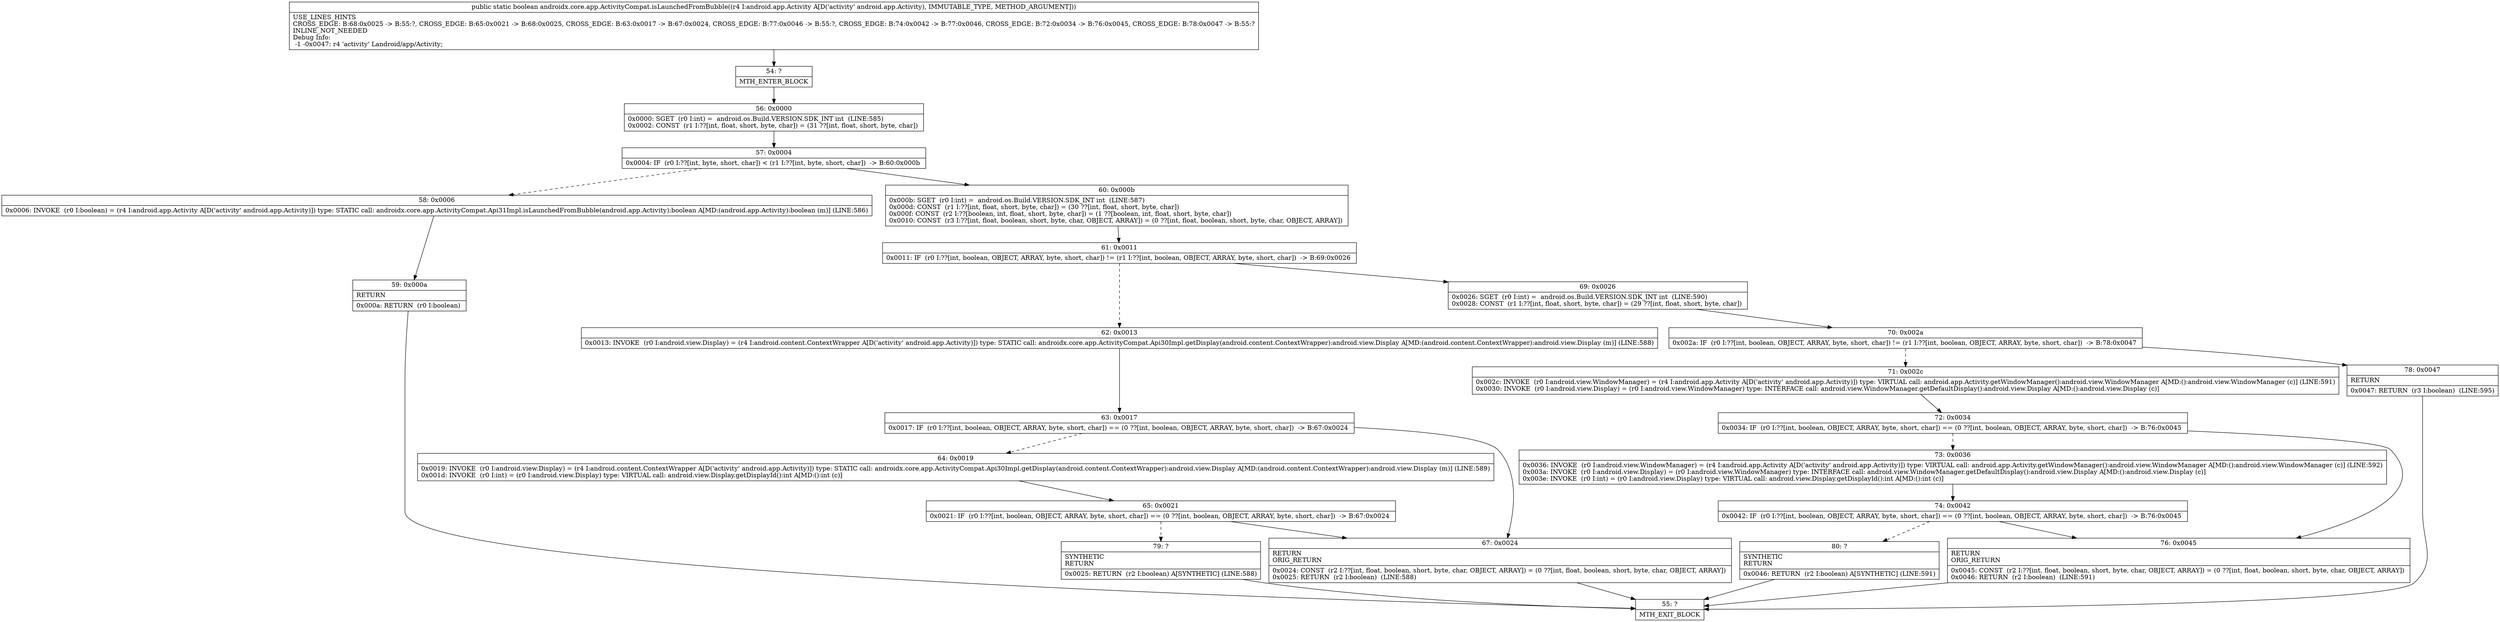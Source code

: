 digraph "CFG forandroidx.core.app.ActivityCompat.isLaunchedFromBubble(Landroid\/app\/Activity;)Z" {
Node_54 [shape=record,label="{54\:\ ?|MTH_ENTER_BLOCK\l}"];
Node_56 [shape=record,label="{56\:\ 0x0000|0x0000: SGET  (r0 I:int) =  android.os.Build.VERSION.SDK_INT int  (LINE:585)\l0x0002: CONST  (r1 I:??[int, float, short, byte, char]) = (31 ??[int, float, short, byte, char]) \l}"];
Node_57 [shape=record,label="{57\:\ 0x0004|0x0004: IF  (r0 I:??[int, byte, short, char]) \< (r1 I:??[int, byte, short, char])  \-\> B:60:0x000b \l}"];
Node_58 [shape=record,label="{58\:\ 0x0006|0x0006: INVOKE  (r0 I:boolean) = (r4 I:android.app.Activity A[D('activity' android.app.Activity)]) type: STATIC call: androidx.core.app.ActivityCompat.Api31Impl.isLaunchedFromBubble(android.app.Activity):boolean A[MD:(android.app.Activity):boolean (m)] (LINE:586)\l}"];
Node_59 [shape=record,label="{59\:\ 0x000a|RETURN\l|0x000a: RETURN  (r0 I:boolean) \l}"];
Node_55 [shape=record,label="{55\:\ ?|MTH_EXIT_BLOCK\l}"];
Node_60 [shape=record,label="{60\:\ 0x000b|0x000b: SGET  (r0 I:int) =  android.os.Build.VERSION.SDK_INT int  (LINE:587)\l0x000d: CONST  (r1 I:??[int, float, short, byte, char]) = (30 ??[int, float, short, byte, char]) \l0x000f: CONST  (r2 I:??[boolean, int, float, short, byte, char]) = (1 ??[boolean, int, float, short, byte, char]) \l0x0010: CONST  (r3 I:??[int, float, boolean, short, byte, char, OBJECT, ARRAY]) = (0 ??[int, float, boolean, short, byte, char, OBJECT, ARRAY]) \l}"];
Node_61 [shape=record,label="{61\:\ 0x0011|0x0011: IF  (r0 I:??[int, boolean, OBJECT, ARRAY, byte, short, char]) != (r1 I:??[int, boolean, OBJECT, ARRAY, byte, short, char])  \-\> B:69:0x0026 \l}"];
Node_62 [shape=record,label="{62\:\ 0x0013|0x0013: INVOKE  (r0 I:android.view.Display) = (r4 I:android.content.ContextWrapper A[D('activity' android.app.Activity)]) type: STATIC call: androidx.core.app.ActivityCompat.Api30Impl.getDisplay(android.content.ContextWrapper):android.view.Display A[MD:(android.content.ContextWrapper):android.view.Display (m)] (LINE:588)\l}"];
Node_63 [shape=record,label="{63\:\ 0x0017|0x0017: IF  (r0 I:??[int, boolean, OBJECT, ARRAY, byte, short, char]) == (0 ??[int, boolean, OBJECT, ARRAY, byte, short, char])  \-\> B:67:0x0024 \l}"];
Node_64 [shape=record,label="{64\:\ 0x0019|0x0019: INVOKE  (r0 I:android.view.Display) = (r4 I:android.content.ContextWrapper A[D('activity' android.app.Activity)]) type: STATIC call: androidx.core.app.ActivityCompat.Api30Impl.getDisplay(android.content.ContextWrapper):android.view.Display A[MD:(android.content.ContextWrapper):android.view.Display (m)] (LINE:589)\l0x001d: INVOKE  (r0 I:int) = (r0 I:android.view.Display) type: VIRTUAL call: android.view.Display.getDisplayId():int A[MD:():int (c)]\l}"];
Node_65 [shape=record,label="{65\:\ 0x0021|0x0021: IF  (r0 I:??[int, boolean, OBJECT, ARRAY, byte, short, char]) == (0 ??[int, boolean, OBJECT, ARRAY, byte, short, char])  \-\> B:67:0x0024 \l}"];
Node_79 [shape=record,label="{79\:\ ?|SYNTHETIC\lRETURN\l|0x0025: RETURN  (r2 I:boolean) A[SYNTHETIC] (LINE:588)\l}"];
Node_67 [shape=record,label="{67\:\ 0x0024|RETURN\lORIG_RETURN\l|0x0024: CONST  (r2 I:??[int, float, boolean, short, byte, char, OBJECT, ARRAY]) = (0 ??[int, float, boolean, short, byte, char, OBJECT, ARRAY]) \l0x0025: RETURN  (r2 I:boolean)  (LINE:588)\l}"];
Node_69 [shape=record,label="{69\:\ 0x0026|0x0026: SGET  (r0 I:int) =  android.os.Build.VERSION.SDK_INT int  (LINE:590)\l0x0028: CONST  (r1 I:??[int, float, short, byte, char]) = (29 ??[int, float, short, byte, char]) \l}"];
Node_70 [shape=record,label="{70\:\ 0x002a|0x002a: IF  (r0 I:??[int, boolean, OBJECT, ARRAY, byte, short, char]) != (r1 I:??[int, boolean, OBJECT, ARRAY, byte, short, char])  \-\> B:78:0x0047 \l}"];
Node_71 [shape=record,label="{71\:\ 0x002c|0x002c: INVOKE  (r0 I:android.view.WindowManager) = (r4 I:android.app.Activity A[D('activity' android.app.Activity)]) type: VIRTUAL call: android.app.Activity.getWindowManager():android.view.WindowManager A[MD:():android.view.WindowManager (c)] (LINE:591)\l0x0030: INVOKE  (r0 I:android.view.Display) = (r0 I:android.view.WindowManager) type: INTERFACE call: android.view.WindowManager.getDefaultDisplay():android.view.Display A[MD:():android.view.Display (c)]\l}"];
Node_72 [shape=record,label="{72\:\ 0x0034|0x0034: IF  (r0 I:??[int, boolean, OBJECT, ARRAY, byte, short, char]) == (0 ??[int, boolean, OBJECT, ARRAY, byte, short, char])  \-\> B:76:0x0045 \l}"];
Node_73 [shape=record,label="{73\:\ 0x0036|0x0036: INVOKE  (r0 I:android.view.WindowManager) = (r4 I:android.app.Activity A[D('activity' android.app.Activity)]) type: VIRTUAL call: android.app.Activity.getWindowManager():android.view.WindowManager A[MD:():android.view.WindowManager (c)] (LINE:592)\l0x003a: INVOKE  (r0 I:android.view.Display) = (r0 I:android.view.WindowManager) type: INTERFACE call: android.view.WindowManager.getDefaultDisplay():android.view.Display A[MD:():android.view.Display (c)]\l0x003e: INVOKE  (r0 I:int) = (r0 I:android.view.Display) type: VIRTUAL call: android.view.Display.getDisplayId():int A[MD:():int (c)]\l}"];
Node_74 [shape=record,label="{74\:\ 0x0042|0x0042: IF  (r0 I:??[int, boolean, OBJECT, ARRAY, byte, short, char]) == (0 ??[int, boolean, OBJECT, ARRAY, byte, short, char])  \-\> B:76:0x0045 \l}"];
Node_80 [shape=record,label="{80\:\ ?|SYNTHETIC\lRETURN\l|0x0046: RETURN  (r2 I:boolean) A[SYNTHETIC] (LINE:591)\l}"];
Node_76 [shape=record,label="{76\:\ 0x0045|RETURN\lORIG_RETURN\l|0x0045: CONST  (r2 I:??[int, float, boolean, short, byte, char, OBJECT, ARRAY]) = (0 ??[int, float, boolean, short, byte, char, OBJECT, ARRAY]) \l0x0046: RETURN  (r2 I:boolean)  (LINE:591)\l}"];
Node_78 [shape=record,label="{78\:\ 0x0047|RETURN\l|0x0047: RETURN  (r3 I:boolean)  (LINE:595)\l}"];
MethodNode[shape=record,label="{public static boolean androidx.core.app.ActivityCompat.isLaunchedFromBubble((r4 I:android.app.Activity A[D('activity' android.app.Activity), IMMUTABLE_TYPE, METHOD_ARGUMENT]))  | USE_LINES_HINTS\lCROSS_EDGE: B:68:0x0025 \-\> B:55:?, CROSS_EDGE: B:65:0x0021 \-\> B:68:0x0025, CROSS_EDGE: B:63:0x0017 \-\> B:67:0x0024, CROSS_EDGE: B:77:0x0046 \-\> B:55:?, CROSS_EDGE: B:74:0x0042 \-\> B:77:0x0046, CROSS_EDGE: B:72:0x0034 \-\> B:76:0x0045, CROSS_EDGE: B:78:0x0047 \-\> B:55:?\lINLINE_NOT_NEEDED\lDebug Info:\l  \-1 \-0x0047: r4 'activity' Landroid\/app\/Activity;\l}"];
MethodNode -> Node_54;Node_54 -> Node_56;
Node_56 -> Node_57;
Node_57 -> Node_58[style=dashed];
Node_57 -> Node_60;
Node_58 -> Node_59;
Node_59 -> Node_55;
Node_60 -> Node_61;
Node_61 -> Node_62[style=dashed];
Node_61 -> Node_69;
Node_62 -> Node_63;
Node_63 -> Node_64[style=dashed];
Node_63 -> Node_67;
Node_64 -> Node_65;
Node_65 -> Node_67;
Node_65 -> Node_79[style=dashed];
Node_79 -> Node_55;
Node_67 -> Node_55;
Node_69 -> Node_70;
Node_70 -> Node_71[style=dashed];
Node_70 -> Node_78;
Node_71 -> Node_72;
Node_72 -> Node_73[style=dashed];
Node_72 -> Node_76;
Node_73 -> Node_74;
Node_74 -> Node_76;
Node_74 -> Node_80[style=dashed];
Node_80 -> Node_55;
Node_76 -> Node_55;
Node_78 -> Node_55;
}

